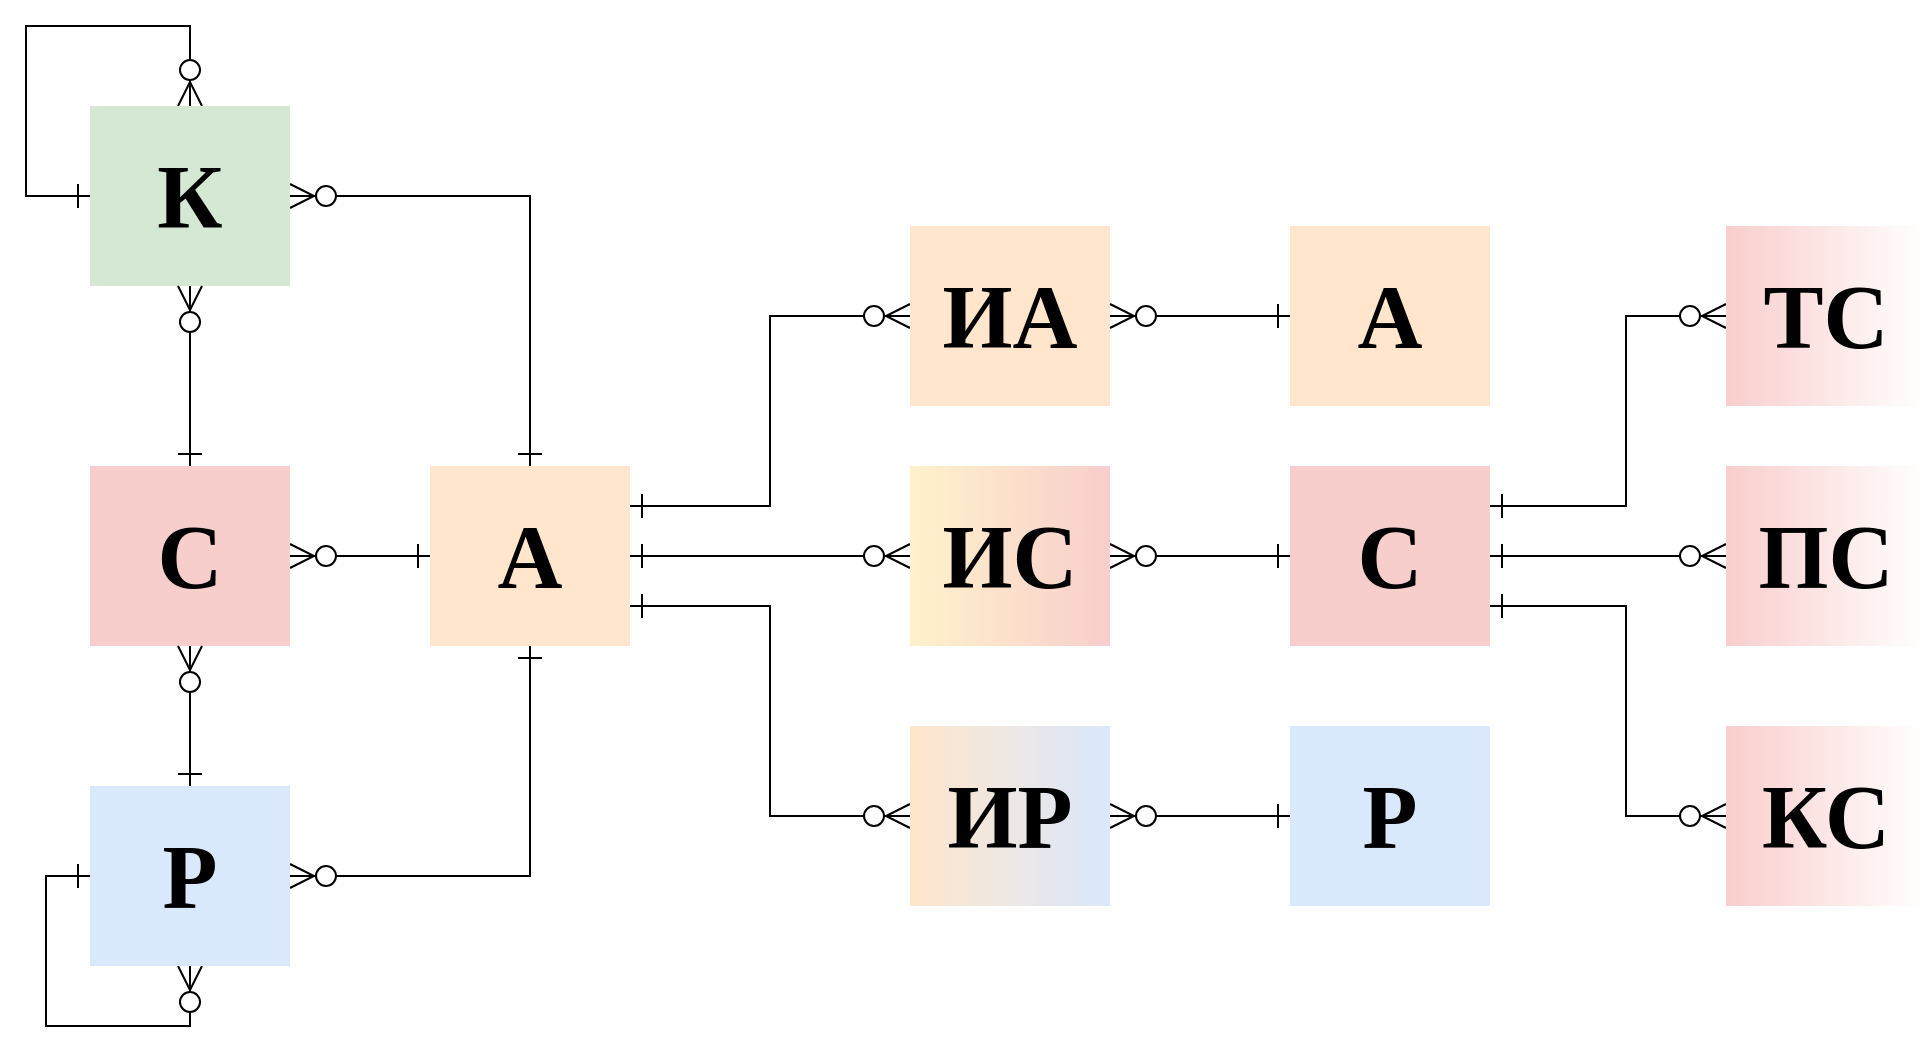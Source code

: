 <mxfile version="12.5.3" type="device"><diagram id="DI_0BW5an-xaagoSXkx2" name="Page-1"><mxGraphModel dx="1118" dy="744" grid="1" gridSize="10" guides="1" tooltips="1" connect="1" arrows="1" fold="1" page="1" pageScale="1" pageWidth="827" pageHeight="1169" math="0" shadow="0"><root><mxCell id="0"/><mxCell id="1" parent="0"/><mxCell id="2OkU8lyioX6cVxsxz2wJ-52" style="edgeStyle=orthogonalEdgeStyle;rounded=0;jumpSize=6;orthogonalLoop=1;jettySize=auto;html=1;entryX=1;entryY=0.5;entryDx=0;entryDy=0;startArrow=ERone;startFill=0;startSize=10;endArrow=ERzeroToMany;endFill=1;endSize=10;targetPerimeterSpacing=0;strokeWidth=1;" parent="1" source="2OkU8lyioX6cVxsxz2wJ-1" target="2OkU8lyioX6cVxsxz2wJ-19" edge="1"><mxGeometry relative="1" as="geometry"/></mxCell><mxCell id="2OkU8lyioX6cVxsxz2wJ-1" value="&lt;font face=&quot;Verdana&quot; size=&quot;1&quot;&gt;&lt;b style=&quot;font-size: 45px&quot;&gt;Р&lt;/b&gt;&lt;/font&gt;" style="rounded=0;whiteSpace=wrap;html=1;fillColor=#DAE8FC;strokeColor=none;" parent="1" vertex="1"><mxGeometry x="662" y="960" width="100" height="90" as="geometry"/></mxCell><mxCell id="2OkU8lyioX6cVxsxz2wJ-41" style="edgeStyle=orthogonalEdgeStyle;rounded=0;jumpSize=6;orthogonalLoop=1;jettySize=auto;html=1;entryX=1;entryY=0.5;entryDx=0;entryDy=0;startArrow=ERone;startFill=0;startSize=10;endArrow=ERzeroToMany;endFill=1;endSize=10;targetPerimeterSpacing=0;strokeWidth=1;" parent="1" source="2OkU8lyioX6cVxsxz2wJ-2" target="2OkU8lyioX6cVxsxz2wJ-35" edge="1"><mxGeometry relative="1" as="geometry"><Array as="points"><mxPoint x="282" y="1035"/></Array></mxGeometry></mxCell><mxCell id="2OkU8lyioX6cVxsxz2wJ-43" style="edgeStyle=orthogonalEdgeStyle;rounded=0;jumpSize=6;orthogonalLoop=1;jettySize=auto;html=1;entryX=1;entryY=0.5;entryDx=0;entryDy=0;startArrow=ERone;startFill=0;startSize=10;endArrow=ERzeroToMany;endFill=1;endSize=10;targetPerimeterSpacing=0;strokeWidth=1;" parent="1" source="2OkU8lyioX6cVxsxz2wJ-2" target="2OkU8lyioX6cVxsxz2wJ-34" edge="1"><mxGeometry relative="1" as="geometry"/></mxCell><mxCell id="2OkU8lyioX6cVxsxz2wJ-44" style="edgeStyle=orthogonalEdgeStyle;rounded=0;jumpSize=6;orthogonalLoop=1;jettySize=auto;html=1;entryX=1;entryY=0.5;entryDx=0;entryDy=0;startArrow=ERone;startFill=0;startSize=10;endArrow=ERzeroToMany;endFill=1;endSize=10;targetPerimeterSpacing=0;strokeWidth=1;" parent="1" source="2OkU8lyioX6cVxsxz2wJ-2" target="2OkU8lyioX6cVxsxz2wJ-4" edge="1"><mxGeometry relative="1" as="geometry"><Array as="points"><mxPoint x="282" y="695"/></Array></mxGeometry></mxCell><mxCell id="2OkU8lyioX6cVxsxz2wJ-46" style="edgeStyle=orthogonalEdgeStyle;rounded=0;jumpSize=6;orthogonalLoop=1;jettySize=auto;html=1;entryX=0;entryY=0.5;entryDx=0;entryDy=0;startArrow=ERone;startFill=0;startSize=10;endArrow=ERzeroToMany;endFill=1;endSize=10;targetPerimeterSpacing=0;strokeWidth=1;" parent="1" source="2OkU8lyioX6cVxsxz2wJ-2" target="2OkU8lyioX6cVxsxz2wJ-20" edge="1"><mxGeometry relative="1" as="geometry"><Array as="points"><mxPoint x="402" y="850"/><mxPoint x="402" y="755"/></Array></mxGeometry></mxCell><mxCell id="2OkU8lyioX6cVxsxz2wJ-47" style="edgeStyle=orthogonalEdgeStyle;rounded=0;jumpSize=6;orthogonalLoop=1;jettySize=auto;html=1;entryX=0;entryY=0.5;entryDx=0;entryDy=0;startArrow=ERone;startFill=0;startSize=10;endArrow=ERzeroToMany;endFill=1;endSize=10;targetPerimeterSpacing=0;strokeWidth=1;" parent="1" source="2OkU8lyioX6cVxsxz2wJ-2" target="2OkU8lyioX6cVxsxz2wJ-21" edge="1"><mxGeometry relative="1" as="geometry"/></mxCell><mxCell id="2OkU8lyioX6cVxsxz2wJ-48" style="edgeStyle=orthogonalEdgeStyle;rounded=0;jumpSize=6;orthogonalLoop=1;jettySize=auto;html=1;entryX=0;entryY=0.5;entryDx=0;entryDy=0;startArrow=ERone;startFill=0;startSize=10;endArrow=ERzeroToMany;endFill=1;endSize=10;targetPerimeterSpacing=0;strokeWidth=1;" parent="1" source="2OkU8lyioX6cVxsxz2wJ-2" target="2OkU8lyioX6cVxsxz2wJ-19" edge="1"><mxGeometry relative="1" as="geometry"><Array as="points"><mxPoint x="402" y="900"/><mxPoint x="402" y="1005"/></Array></mxGeometry></mxCell><mxCell id="2OkU8lyioX6cVxsxz2wJ-2" value="&lt;font face=&quot;Verdana&quot; size=&quot;1&quot;&gt;&lt;b style=&quot;font-size: 45px&quot;&gt;А&lt;/b&gt;&lt;/font&gt;" style="rounded=0;whiteSpace=wrap;html=1;fillColor=#FFE6CC;strokeColor=none;" parent="1" vertex="1"><mxGeometry x="232" y="830" width="100" height="90" as="geometry"/></mxCell><mxCell id="2OkU8lyioX6cVxsxz2wJ-51" style="edgeStyle=orthogonalEdgeStyle;rounded=0;jumpSize=6;orthogonalLoop=1;jettySize=auto;html=1;entryX=1;entryY=0.5;entryDx=0;entryDy=0;startArrow=ERone;startFill=0;startSize=10;endArrow=ERzeroToMany;endFill=1;endSize=10;targetPerimeterSpacing=0;strokeWidth=1;" parent="1" source="2OkU8lyioX6cVxsxz2wJ-3" target="2OkU8lyioX6cVxsxz2wJ-21" edge="1"><mxGeometry relative="1" as="geometry"/></mxCell><mxCell id="2OkU8lyioX6cVxsxz2wJ-3" value="&lt;font face=&quot;Verdana&quot; size=&quot;1&quot;&gt;&lt;b style=&quot;font-size: 45px&quot;&gt;С&lt;/b&gt;&lt;/font&gt;" style="rounded=0;whiteSpace=wrap;html=1;fillColor=#F8CECC;strokeColor=none;" parent="1" vertex="1"><mxGeometry x="662" y="830" width="100" height="90" as="geometry"/></mxCell><mxCell id="2OkU8lyioX6cVxsxz2wJ-68" style="edgeStyle=orthogonalEdgeStyle;rounded=0;jumpSize=6;orthogonalLoop=1;jettySize=auto;html=1;startArrow=ERone;startFill=0;startSize=10;endArrow=ERzeroToMany;endFill=1;endSize=10;targetPerimeterSpacing=0;strokeWidth=1;entryX=0.5;entryY=0;entryDx=0;entryDy=0;" parent="1" source="2OkU8lyioX6cVxsxz2wJ-4" target="2OkU8lyioX6cVxsxz2wJ-4" edge="1"><mxGeometry relative="1" as="geometry"><mxPoint x="112" y="580" as="targetPoint"/><Array as="points"><mxPoint x="30" y="695"/><mxPoint x="30" y="610"/><mxPoint x="112" y="610"/></Array></mxGeometry></mxCell><mxCell id="2OkU8lyioX6cVxsxz2wJ-4" value="&lt;font face=&quot;Verdana&quot;&gt;&lt;span style=&quot;font-size: 45px&quot;&gt;&lt;b&gt;К&lt;/b&gt;&lt;/span&gt;&lt;/font&gt;" style="rounded=0;whiteSpace=wrap;html=1;fillColor=#d5e8d4;strokeColor=none;" parent="1" vertex="1"><mxGeometry x="62" y="650" width="100" height="90" as="geometry"/></mxCell><mxCell id="2OkU8lyioX6cVxsxz2wJ-19" value="&lt;font face=&quot;Verdana&quot; size=&quot;1&quot;&gt;&lt;b style=&quot;font-size: 45px&quot;&gt;ИР&lt;/b&gt;&lt;/font&gt;" style="rounded=0;whiteSpace=wrap;html=1;strokeColor=none;fillColor=#FFE6CC;gradientColor=#DAE8FC;gradientDirection=east;" parent="1" vertex="1"><mxGeometry x="472" y="960" width="100" height="90" as="geometry"/></mxCell><mxCell id="2OkU8lyioX6cVxsxz2wJ-20" value="&lt;font face=&quot;Verdana&quot; size=&quot;1&quot;&gt;&lt;b style=&quot;font-size: 45px&quot;&gt;ИА&lt;/b&gt;&lt;/font&gt;" style="rounded=0;whiteSpace=wrap;html=1;fillColor=#ffe6cc;strokeColor=none;" parent="1" vertex="1"><mxGeometry x="472" y="710" width="100" height="90" as="geometry"/></mxCell><mxCell id="2OkU8lyioX6cVxsxz2wJ-21" value="&lt;font face=&quot;Verdana&quot; size=&quot;1&quot;&gt;&lt;b style=&quot;font-size: 45px&quot;&gt;ИС&lt;/b&gt;&lt;/font&gt;" style="rounded=0;whiteSpace=wrap;html=1;fillColor=#FFF2CC;strokeColor=none;gradientDirection=east;gradientColor=#F8CECC;" parent="1" vertex="1"><mxGeometry x="472" y="830" width="100" height="90" as="geometry"/></mxCell><mxCell id="2OkU8lyioX6cVxsxz2wJ-50" style="edgeStyle=orthogonalEdgeStyle;rounded=0;jumpSize=6;orthogonalLoop=1;jettySize=auto;html=1;entryX=1;entryY=0.5;entryDx=0;entryDy=0;startArrow=ERone;startFill=0;startSize=10;endArrow=ERzeroToMany;endFill=1;endSize=10;targetPerimeterSpacing=0;strokeWidth=1;" parent="1" source="2OkU8lyioX6cVxsxz2wJ-28" target="2OkU8lyioX6cVxsxz2wJ-20" edge="1"><mxGeometry relative="1" as="geometry"/></mxCell><mxCell id="2OkU8lyioX6cVxsxz2wJ-28" value="&lt;font face=&quot;Verdana&quot; size=&quot;1&quot;&gt;&lt;b style=&quot;font-size: 45px&quot;&gt;А&lt;/b&gt;&lt;/font&gt;" style="rounded=0;whiteSpace=wrap;html=1;fillColor=#ffe6cc;strokeColor=none;" parent="1" vertex="1"><mxGeometry x="662" y="710" width="100" height="90" as="geometry"/></mxCell><mxCell id="2OkU8lyioX6cVxsxz2wJ-54" style="edgeStyle=orthogonalEdgeStyle;rounded=0;jumpSize=6;orthogonalLoop=1;jettySize=auto;html=1;entryX=0.5;entryY=1;entryDx=0;entryDy=0;startArrow=ERone;startFill=0;startSize=10;endArrow=ERzeroToMany;endFill=1;endSize=10;targetPerimeterSpacing=0;strokeWidth=1;" parent="1" source="2OkU8lyioX6cVxsxz2wJ-34" target="2OkU8lyioX6cVxsxz2wJ-4" edge="1"><mxGeometry relative="1" as="geometry"/></mxCell><mxCell id="2OkU8lyioX6cVxsxz2wJ-34" value="&lt;font face=&quot;Verdana&quot; size=&quot;1&quot;&gt;&lt;b style=&quot;font-size: 45px&quot;&gt;С&lt;/b&gt;&lt;/font&gt;" style="rounded=0;whiteSpace=wrap;html=1;fillColor=#f8cecc;strokeColor=none;" parent="1" vertex="1"><mxGeometry x="62" y="830" width="100" height="90" as="geometry"/></mxCell><mxCell id="2OkU8lyioX6cVxsxz2wJ-56" style="edgeStyle=orthogonalEdgeStyle;rounded=0;jumpSize=6;orthogonalLoop=1;jettySize=auto;html=1;entryX=0.5;entryY=1;entryDx=0;entryDy=0;startArrow=ERone;startFill=0;startSize=10;endArrow=ERzeroToMany;endFill=1;endSize=10;targetPerimeterSpacing=0;strokeWidth=1;" parent="1" source="2OkU8lyioX6cVxsxz2wJ-35" target="2OkU8lyioX6cVxsxz2wJ-34" edge="1"><mxGeometry relative="1" as="geometry"/></mxCell><mxCell id="2OkU8lyioX6cVxsxz2wJ-59" style="edgeStyle=orthogonalEdgeStyle;rounded=0;jumpSize=6;orthogonalLoop=1;jettySize=auto;html=1;startArrow=ERone;startFill=0;startSize=10;endArrow=ERzeroToMany;endFill=1;endSize=10;targetPerimeterSpacing=0;strokeWidth=1;entryX=0.5;entryY=1;entryDx=0;entryDy=0;" parent="1" source="2OkU8lyioX6cVxsxz2wJ-35" target="2OkU8lyioX6cVxsxz2wJ-35" edge="1"><mxGeometry relative="1" as="geometry"><mxPoint x="121" y="1100" as="targetPoint"/><Array as="points"><mxPoint x="40" y="1035"/><mxPoint x="40" y="1110"/><mxPoint x="112" y="1110"/></Array></mxGeometry></mxCell><mxCell id="2OkU8lyioX6cVxsxz2wJ-35" value="&lt;font face=&quot;Verdana&quot; size=&quot;1&quot;&gt;&lt;b style=&quot;font-size: 45px&quot;&gt;Р&lt;/b&gt;&lt;/font&gt;" style="rounded=0;whiteSpace=wrap;html=1;fillColor=#dae8fc;strokeColor=none;" parent="1" vertex="1"><mxGeometry x="62" y="990" width="100" height="90" as="geometry"/></mxCell><mxCell id="2OkU8lyioX6cVxsxz2wJ-65" style="edgeStyle=orthogonalEdgeStyle;rounded=0;jumpSize=6;orthogonalLoop=1;jettySize=auto;html=1;entryX=1;entryY=0.5;entryDx=0;entryDy=0;startArrow=oval;startFill=0;startSize=10;endArrow=ERzeroToMany;endFill=1;endSize=10;targetPerimeterSpacing=0;strokeWidth=1;" parent="1" edge="1"><mxGeometry relative="1" as="geometry"><mxPoint x="472" y="495" as="sourcePoint"/></mxGeometry></mxCell><mxCell id="zGMD-ijqsN1KBsMvyLlL-5" style="edgeStyle=orthogonalEdgeStyle;rounded=0;orthogonalLoop=1;jettySize=auto;html=1;startArrow=ERzeroToMany;startFill=1;endSize=10;startSize=10;endArrow=ERone;endFill=0;" edge="1" parent="1" source="zGMD-ijqsN1KBsMvyLlL-1" target="2OkU8lyioX6cVxsxz2wJ-3"><mxGeometry relative="1" as="geometry"><mxPoint x="840" y="790" as="targetPoint"/><Array as="points"><mxPoint x="830" y="755"/><mxPoint x="830" y="850"/></Array></mxGeometry></mxCell><mxCell id="zGMD-ijqsN1KBsMvyLlL-1" value="&lt;font face=&quot;Verdana&quot; size=&quot;1&quot;&gt;&lt;b style=&quot;font-size: 45px&quot;&gt;ТС&lt;/b&gt;&lt;/font&gt;" style="rounded=0;whiteSpace=wrap;html=1;fillColor=#F8CECC;strokeColor=none;gradientColor=#ffffff;gradientDirection=east;" vertex="1" parent="1"><mxGeometry x="880" y="710" width="100" height="90" as="geometry"/></mxCell><mxCell id="zGMD-ijqsN1KBsMvyLlL-6" style="edgeStyle=orthogonalEdgeStyle;rounded=0;orthogonalLoop=1;jettySize=auto;html=1;startArrow=ERzeroToMany;startFill=1;startSize=10;endArrow=ERone;endFill=0;endSize=10;" edge="1" parent="1" source="zGMD-ijqsN1KBsMvyLlL-2" target="2OkU8lyioX6cVxsxz2wJ-3"><mxGeometry relative="1" as="geometry"/></mxCell><mxCell id="zGMD-ijqsN1KBsMvyLlL-2" value="&lt;font face=&quot;Verdana&quot; size=&quot;1&quot;&gt;&lt;b style=&quot;font-size: 45px&quot;&gt;ПС&lt;/b&gt;&lt;/font&gt;" style="rounded=0;whiteSpace=wrap;html=1;fillColor=#F8CECC;strokeColor=none;gradientColor=#ffffff;gradientDirection=east;" vertex="1" parent="1"><mxGeometry x="880" y="830" width="100" height="90" as="geometry"/></mxCell><mxCell id="zGMD-ijqsN1KBsMvyLlL-7" style="edgeStyle=orthogonalEdgeStyle;rounded=0;orthogonalLoop=1;jettySize=auto;html=1;startArrow=ERzeroToMany;startFill=1;startSize=10;endArrow=ERone;endFill=0;endSize=10;" edge="1" parent="1" source="zGMD-ijqsN1KBsMvyLlL-3" target="2OkU8lyioX6cVxsxz2wJ-3"><mxGeometry relative="1" as="geometry"><Array as="points"><mxPoint x="830" y="1005"/><mxPoint x="830" y="900"/></Array></mxGeometry></mxCell><mxCell id="zGMD-ijqsN1KBsMvyLlL-3" value="&lt;font face=&quot;Verdana&quot; size=&quot;1&quot;&gt;&lt;b style=&quot;font-size: 45px&quot;&gt;КС&lt;/b&gt;&lt;/font&gt;" style="rounded=0;whiteSpace=wrap;html=1;fillColor=#F8CECC;strokeColor=none;gradientColor=#ffffff;gradientDirection=east;" vertex="1" parent="1"><mxGeometry x="880" y="960" width="100" height="90" as="geometry"/></mxCell></root></mxGraphModel></diagram></mxfile>